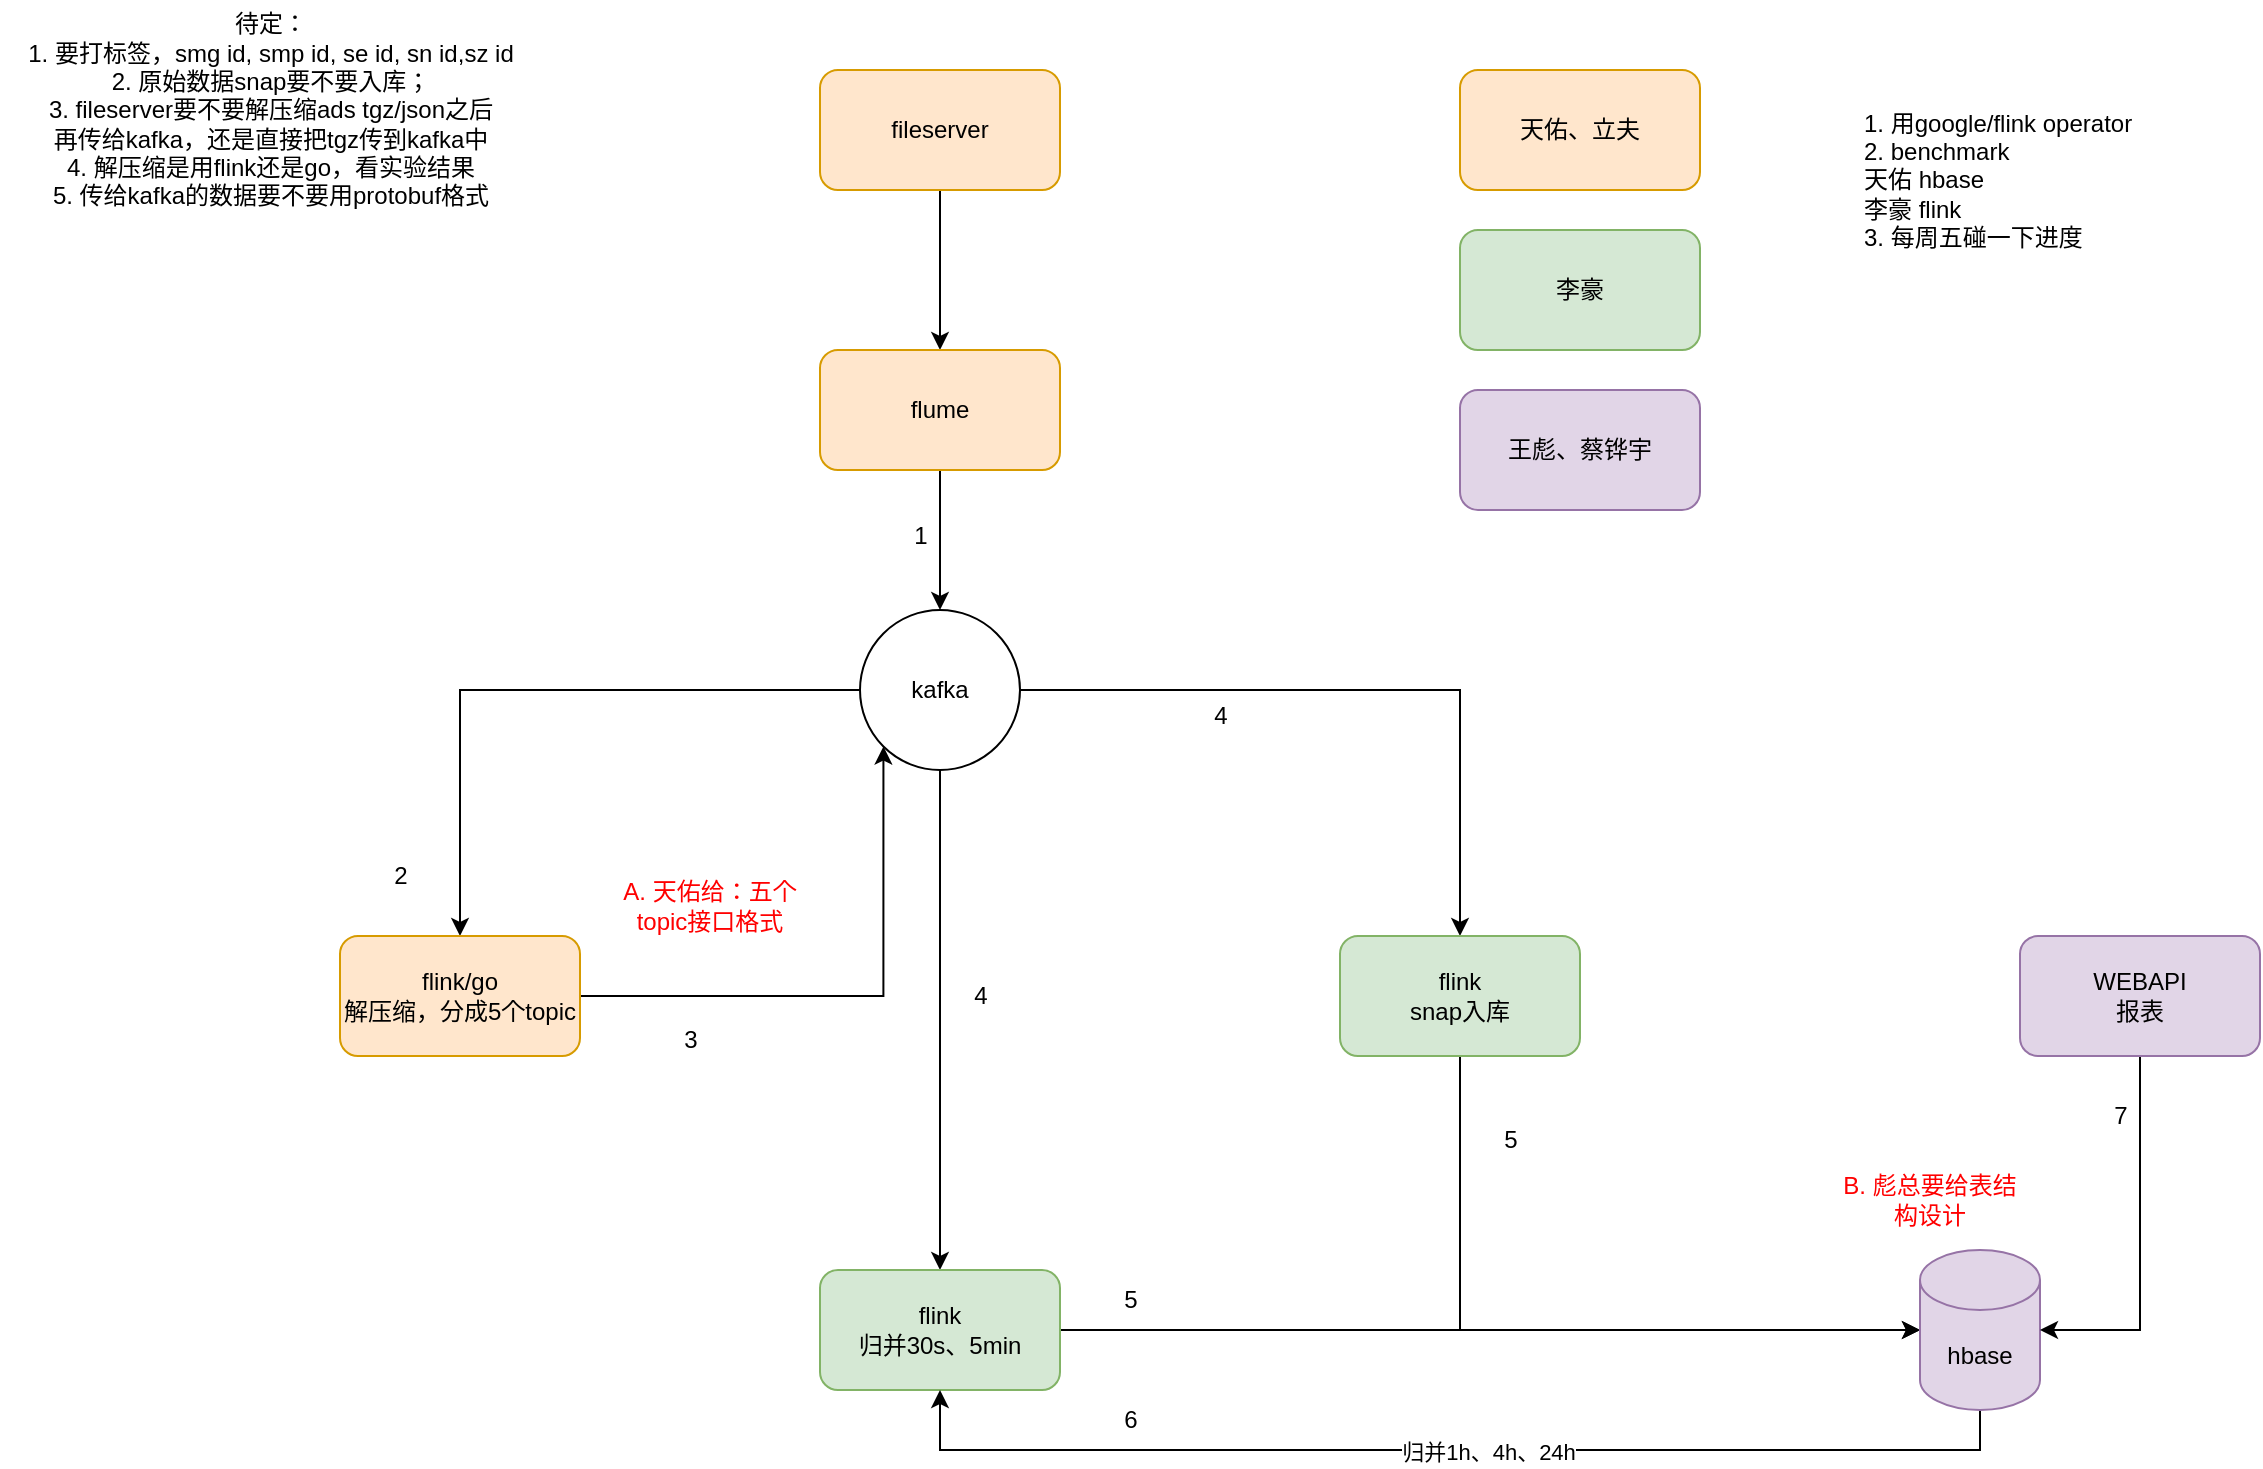 <mxfile version="21.5.0" type="github">
  <diagram name="第 1 页" id="BL0lALEWLOFtRl3htOB4">
    <mxGraphModel dx="1593" dy="849" grid="1" gridSize="10" guides="1" tooltips="1" connect="1" arrows="1" fold="1" page="1" pageScale="1" pageWidth="1169" pageHeight="827" math="0" shadow="0">
      <root>
        <mxCell id="0" />
        <mxCell id="1" parent="0" />
        <mxCell id="751wEYb7Iz7aQskUgbho-3" value="" style="edgeStyle=orthogonalEdgeStyle;rounded=0;orthogonalLoop=1;jettySize=auto;html=1;" edge="1" parent="1" source="751wEYb7Iz7aQskUgbho-1" target="751wEYb7Iz7aQskUgbho-2">
          <mxGeometry relative="1" as="geometry" />
        </mxCell>
        <mxCell id="751wEYb7Iz7aQskUgbho-1" value="fileserver" style="rounded=1;whiteSpace=wrap;html=1;fillColor=#ffe6cc;strokeColor=#d79b00;" vertex="1" parent="1">
          <mxGeometry x="410" y="120" width="120" height="60" as="geometry" />
        </mxCell>
        <mxCell id="751wEYb7Iz7aQskUgbho-5" value="" style="edgeStyle=orthogonalEdgeStyle;rounded=0;orthogonalLoop=1;jettySize=auto;html=1;" edge="1" parent="1" source="751wEYb7Iz7aQskUgbho-2" target="751wEYb7Iz7aQskUgbho-4">
          <mxGeometry relative="1" as="geometry" />
        </mxCell>
        <mxCell id="751wEYb7Iz7aQskUgbho-2" value="flume" style="whiteSpace=wrap;html=1;rounded=1;fillColor=#ffe6cc;strokeColor=#d79b00;" vertex="1" parent="1">
          <mxGeometry x="410" y="260" width="120" height="60" as="geometry" />
        </mxCell>
        <mxCell id="751wEYb7Iz7aQskUgbho-7" value="" style="edgeStyle=orthogonalEdgeStyle;rounded=0;orthogonalLoop=1;jettySize=auto;html=1;" edge="1" parent="1" source="751wEYb7Iz7aQskUgbho-4" target="751wEYb7Iz7aQskUgbho-6">
          <mxGeometry relative="1" as="geometry" />
        </mxCell>
        <mxCell id="751wEYb7Iz7aQskUgbho-10" value="" style="edgeStyle=orthogonalEdgeStyle;rounded=0;orthogonalLoop=1;jettySize=auto;html=1;" edge="1" parent="1" source="751wEYb7Iz7aQskUgbho-4" target="751wEYb7Iz7aQskUgbho-9">
          <mxGeometry relative="1" as="geometry" />
        </mxCell>
        <mxCell id="751wEYb7Iz7aQskUgbho-12" value="" style="edgeStyle=orthogonalEdgeStyle;rounded=0;orthogonalLoop=1;jettySize=auto;html=1;" edge="1" parent="1" source="751wEYb7Iz7aQskUgbho-4" target="751wEYb7Iz7aQskUgbho-11">
          <mxGeometry relative="1" as="geometry" />
        </mxCell>
        <mxCell id="751wEYb7Iz7aQskUgbho-4" value="kafka" style="ellipse;whiteSpace=wrap;html=1;rounded=1;" vertex="1" parent="1">
          <mxGeometry x="430" y="390" width="80" height="80" as="geometry" />
        </mxCell>
        <mxCell id="751wEYb7Iz7aQskUgbho-8" style="edgeStyle=orthogonalEdgeStyle;rounded=0;orthogonalLoop=1;jettySize=auto;html=1;entryX=0;entryY=1;entryDx=0;entryDy=0;" edge="1" parent="1" source="751wEYb7Iz7aQskUgbho-6" target="751wEYb7Iz7aQskUgbho-4">
          <mxGeometry relative="1" as="geometry" />
        </mxCell>
        <mxCell id="751wEYb7Iz7aQskUgbho-6" value="flink/go&lt;br&gt;解压缩，分成5个topic" style="whiteSpace=wrap;html=1;rounded=1;fillColor=#ffe6cc;strokeColor=#d79b00;" vertex="1" parent="1">
          <mxGeometry x="170" y="553" width="120" height="60" as="geometry" />
        </mxCell>
        <mxCell id="751wEYb7Iz7aQskUgbho-15" style="edgeStyle=orthogonalEdgeStyle;rounded=0;orthogonalLoop=1;jettySize=auto;html=1;entryX=0;entryY=0.5;entryDx=0;entryDy=0;entryPerimeter=0;" edge="1" parent="1" source="751wEYb7Iz7aQskUgbho-9" target="751wEYb7Iz7aQskUgbho-13">
          <mxGeometry relative="1" as="geometry" />
        </mxCell>
        <mxCell id="751wEYb7Iz7aQskUgbho-9" value="flink&lt;br&gt;归并30s、5min" style="whiteSpace=wrap;html=1;rounded=1;fillColor=#d5e8d4;strokeColor=#82b366;" vertex="1" parent="1">
          <mxGeometry x="410" y="720" width="120" height="60" as="geometry" />
        </mxCell>
        <mxCell id="751wEYb7Iz7aQskUgbho-16" style="edgeStyle=orthogonalEdgeStyle;rounded=0;orthogonalLoop=1;jettySize=auto;html=1;entryX=0;entryY=0.5;entryDx=0;entryDy=0;entryPerimeter=0;exitX=0.5;exitY=1;exitDx=0;exitDy=0;" edge="1" parent="1" source="751wEYb7Iz7aQskUgbho-11" target="751wEYb7Iz7aQskUgbho-13">
          <mxGeometry relative="1" as="geometry" />
        </mxCell>
        <mxCell id="751wEYb7Iz7aQskUgbho-11" value="flink&lt;br&gt;snap入库" style="whiteSpace=wrap;html=1;rounded=1;fillColor=#d5e8d4;strokeColor=#82b366;" vertex="1" parent="1">
          <mxGeometry x="670" y="553" width="120" height="60" as="geometry" />
        </mxCell>
        <mxCell id="751wEYb7Iz7aQskUgbho-17" style="edgeStyle=orthogonalEdgeStyle;rounded=0;orthogonalLoop=1;jettySize=auto;html=1;entryX=0.5;entryY=1;entryDx=0;entryDy=0;" edge="1" parent="1" source="751wEYb7Iz7aQskUgbho-13" target="751wEYb7Iz7aQskUgbho-9">
          <mxGeometry relative="1" as="geometry">
            <Array as="points">
              <mxPoint x="990" y="810" />
              <mxPoint x="470" y="810" />
            </Array>
          </mxGeometry>
        </mxCell>
        <mxCell id="751wEYb7Iz7aQskUgbho-18" value="归并1h、4h、24h" style="edgeLabel;html=1;align=center;verticalAlign=middle;resizable=0;points=[];" vertex="1" connectable="0" parent="751wEYb7Iz7aQskUgbho-17">
          <mxGeometry x="-0.067" y="1" relative="1" as="geometry">
            <mxPoint as="offset" />
          </mxGeometry>
        </mxCell>
        <mxCell id="751wEYb7Iz7aQskUgbho-13" value="hbase" style="shape=cylinder3;whiteSpace=wrap;html=1;boundedLbl=1;backgroundOutline=1;size=15;fillColor=#e1d5e7;strokeColor=#9673a6;" vertex="1" parent="1">
          <mxGeometry x="960" y="710" width="60" height="80" as="geometry" />
        </mxCell>
        <mxCell id="751wEYb7Iz7aQskUgbho-20" value="天佑、立夫" style="rounded=1;whiteSpace=wrap;html=1;fillColor=#ffe6cc;strokeColor=#d79b00;" vertex="1" parent="1">
          <mxGeometry x="730" y="120" width="120" height="60" as="geometry" />
        </mxCell>
        <mxCell id="751wEYb7Iz7aQskUgbho-22" value="1. 用google/flink operator&lt;br&gt;2. benchmark &lt;br&gt;天佑 hbase&lt;br&gt;李豪 flink&lt;br&gt;3. 每周五碰一下进度" style="text;html=1;align=left;verticalAlign=middle;resizable=0;points=[];autosize=1;strokeColor=none;fillColor=none;" vertex="1" parent="1">
          <mxGeometry x="930" y="130" width="160" height="90" as="geometry" />
        </mxCell>
        <mxCell id="751wEYb7Iz7aQskUgbho-24" value="待定：&lt;br&gt;1. 要打标签，smg id, smp id, se id, sn id,sz id&lt;br&gt;2. 原始数据snap要不要入库；&lt;br&gt;3. fileserver要不要解压缩ads tgz/json之后&lt;br&gt;再传给kafka，还是直接把tgz传到kafka中&lt;br&gt;4. 解压缩是用flink还是go，看实验结果&lt;br&gt;5. 传给kafka的数据要不要用protobuf格式" style="text;html=1;align=center;verticalAlign=middle;resizable=0;points=[];autosize=1;strokeColor=none;fillColor=none;" vertex="1" parent="1">
          <mxGeometry y="85" width="270" height="110" as="geometry" />
        </mxCell>
        <mxCell id="751wEYb7Iz7aQskUgbho-25" value="李豪" style="whiteSpace=wrap;html=1;rounded=1;fillColor=#d5e8d4;strokeColor=#82b366;" vertex="1" parent="1">
          <mxGeometry x="730" y="200" width="120" height="60" as="geometry" />
        </mxCell>
        <mxCell id="751wEYb7Iz7aQskUgbho-26" value="王彪、蔡铧宇" style="whiteSpace=wrap;html=1;rounded=1;fillColor=#e1d5e7;strokeColor=#9673a6;" vertex="1" parent="1">
          <mxGeometry x="730" y="280" width="120" height="60" as="geometry" />
        </mxCell>
        <mxCell id="751wEYb7Iz7aQskUgbho-27" value="A. 天佑给：五个topic接口格式" style="text;html=1;strokeColor=none;fillColor=none;align=center;verticalAlign=middle;whiteSpace=wrap;rounded=0;fontColor=#FF0000;" vertex="1" parent="1">
          <mxGeometry x="310" y="523" width="90" height="30" as="geometry" />
        </mxCell>
        <mxCell id="751wEYb7Iz7aQskUgbho-28" value="1" style="text;html=1;align=center;verticalAlign=middle;resizable=0;points=[];autosize=1;strokeColor=none;fillColor=none;" vertex="1" parent="1">
          <mxGeometry x="445" y="338" width="30" height="30" as="geometry" />
        </mxCell>
        <mxCell id="751wEYb7Iz7aQskUgbho-29" value="2" style="text;html=1;align=center;verticalAlign=middle;resizable=0;points=[];autosize=1;strokeColor=none;fillColor=none;" vertex="1" parent="1">
          <mxGeometry x="185" y="508" width="30" height="30" as="geometry" />
        </mxCell>
        <mxCell id="751wEYb7Iz7aQskUgbho-30" value="3" style="text;html=1;align=center;verticalAlign=middle;resizable=0;points=[];autosize=1;strokeColor=none;fillColor=none;" vertex="1" parent="1">
          <mxGeometry x="330" y="590" width="30" height="30" as="geometry" />
        </mxCell>
        <mxCell id="751wEYb7Iz7aQskUgbho-31" value="4" style="text;html=1;align=center;verticalAlign=middle;resizable=0;points=[];autosize=1;strokeColor=none;fillColor=none;" vertex="1" parent="1">
          <mxGeometry x="475" y="568" width="30" height="30" as="geometry" />
        </mxCell>
        <mxCell id="751wEYb7Iz7aQskUgbho-32" value="4" style="text;html=1;align=center;verticalAlign=middle;resizable=0;points=[];autosize=1;strokeColor=none;fillColor=none;" vertex="1" parent="1">
          <mxGeometry x="595" y="428" width="30" height="30" as="geometry" />
        </mxCell>
        <mxCell id="751wEYb7Iz7aQskUgbho-33" value="5" style="text;html=1;align=center;verticalAlign=middle;resizable=0;points=[];autosize=1;strokeColor=none;fillColor=none;" vertex="1" parent="1">
          <mxGeometry x="550" y="720" width="30" height="30" as="geometry" />
        </mxCell>
        <mxCell id="751wEYb7Iz7aQskUgbho-35" value="5" style="text;html=1;align=center;verticalAlign=middle;resizable=0;points=[];autosize=1;strokeColor=none;fillColor=none;" vertex="1" parent="1">
          <mxGeometry x="740" y="640" width="30" height="30" as="geometry" />
        </mxCell>
        <mxCell id="751wEYb7Iz7aQskUgbho-36" value="6" style="text;html=1;align=center;verticalAlign=middle;resizable=0;points=[];autosize=1;strokeColor=none;fillColor=none;" vertex="1" parent="1">
          <mxGeometry x="550" y="780" width="30" height="30" as="geometry" />
        </mxCell>
        <mxCell id="751wEYb7Iz7aQskUgbho-39" style="edgeStyle=orthogonalEdgeStyle;rounded=0;orthogonalLoop=1;jettySize=auto;html=1;entryX=1;entryY=0.5;entryDx=0;entryDy=0;entryPerimeter=0;" edge="1" parent="1" source="751wEYb7Iz7aQskUgbho-37" target="751wEYb7Iz7aQskUgbho-13">
          <mxGeometry relative="1" as="geometry" />
        </mxCell>
        <mxCell id="751wEYb7Iz7aQskUgbho-37" value="WEBAPI&lt;br&gt;报表" style="rounded=1;whiteSpace=wrap;html=1;fillColor=#e1d5e7;strokeColor=#9673a6;" vertex="1" parent="1">
          <mxGeometry x="1010" y="553" width="120" height="60" as="geometry" />
        </mxCell>
        <mxCell id="751wEYb7Iz7aQskUgbho-40" value="7" style="text;html=1;align=center;verticalAlign=middle;resizable=0;points=[];autosize=1;strokeColor=none;fillColor=none;" vertex="1" parent="1">
          <mxGeometry x="1045" y="628" width="30" height="30" as="geometry" />
        </mxCell>
        <mxCell id="751wEYb7Iz7aQskUgbho-41" value="B. 彪总要给表结构设计" style="text;html=1;strokeColor=none;fillColor=none;align=center;verticalAlign=middle;whiteSpace=wrap;rounded=0;fontColor=#FF0000;" vertex="1" parent="1">
          <mxGeometry x="920" y="670" width="90" height="30" as="geometry" />
        </mxCell>
      </root>
    </mxGraphModel>
  </diagram>
</mxfile>

